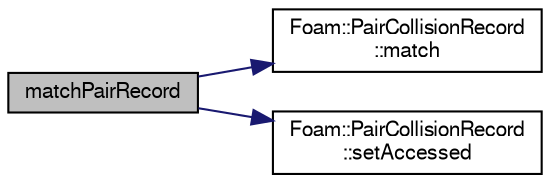 digraph "matchPairRecord"
{
  bgcolor="transparent";
  edge [fontname="FreeSans",fontsize="10",labelfontname="FreeSans",labelfontsize="10"];
  node [fontname="FreeSans",fontsize="10",shape=record];
  rankdir="LR";
  Node1 [label="matchPairRecord",height=0.2,width=0.4,color="black", fillcolor="grey75", style="filled" fontcolor="black"];
  Node1 -> Node2 [color="midnightblue",fontsize="10",style="solid",fontname="FreeSans"];
  Node2 [label="Foam::PairCollisionRecord\l::match",height=0.2,width=0.4,color="black",URL="$a01712.html#a034dba7269c46bf3d9af3690ff70d37b"];
  Node1 -> Node3 [color="midnightblue",fontsize="10",style="solid",fontname="FreeSans"];
  Node3 [label="Foam::PairCollisionRecord\l::setAccessed",height=0.2,width=0.4,color="black",URL="$a01712.html#a4dd2d399beab4110cc5b4167a7bfb480",tooltip="Set the accessed property of the record to accessed. "];
}
